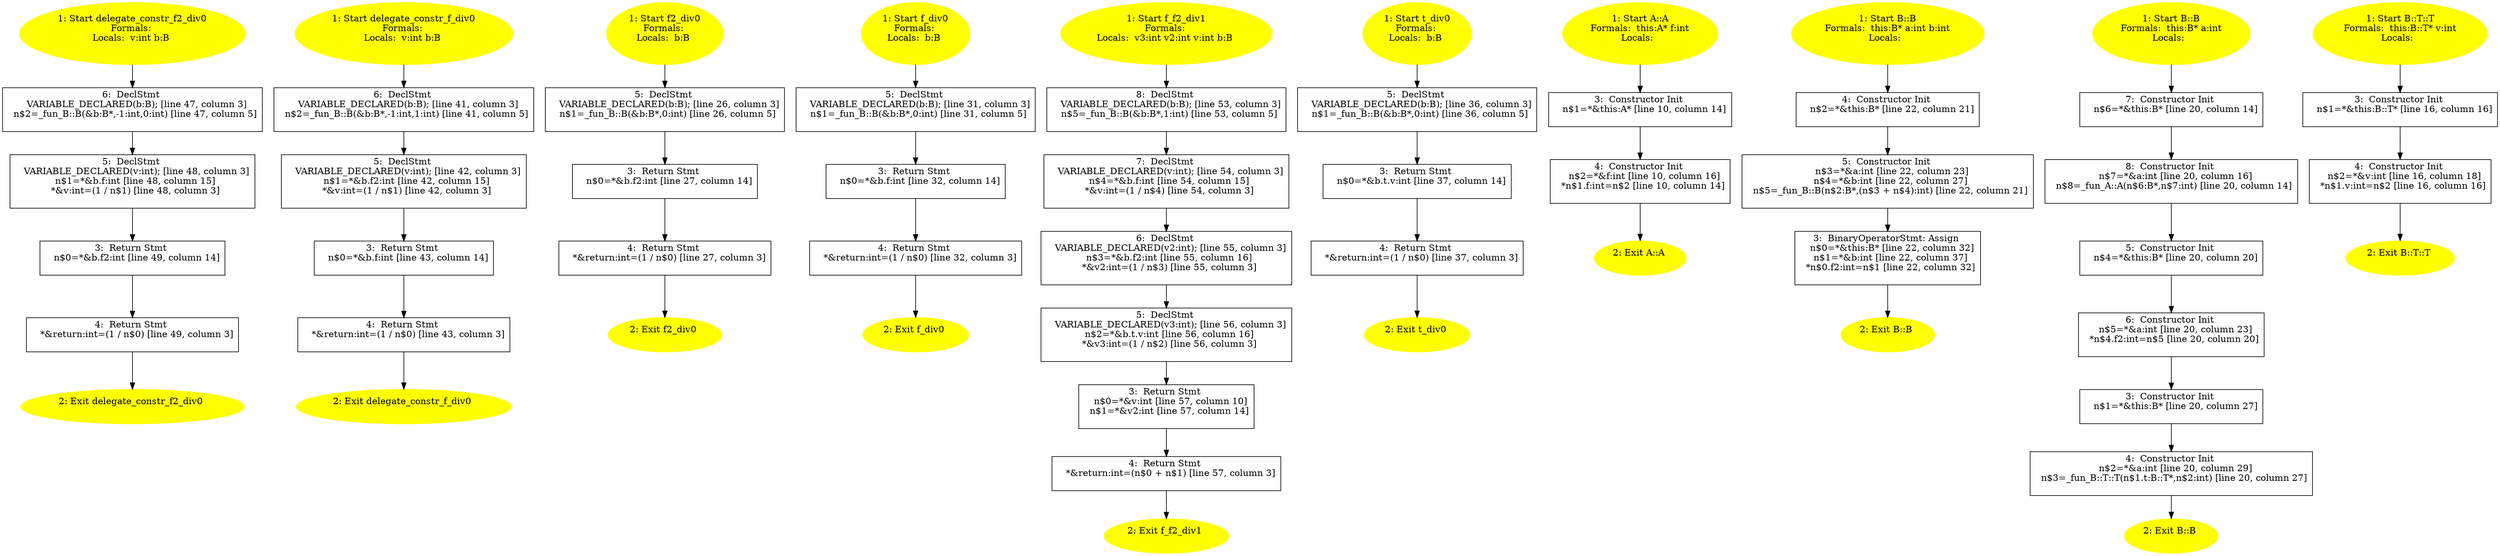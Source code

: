 /* @generated */
digraph cfg {
"delegate_constr_f2_div0#13553474688240246893.0ce7e6b119d9277f847a079378cf30a1_1" [label="1: Start delegate_constr_f2_div0\nFormals: \nLocals:  v:int b:B \n  " color=yellow style=filled]
	

	 "delegate_constr_f2_div0#13553474688240246893.0ce7e6b119d9277f847a079378cf30a1_1" -> "delegate_constr_f2_div0#13553474688240246893.0ce7e6b119d9277f847a079378cf30a1_6" ;
"delegate_constr_f2_div0#13553474688240246893.0ce7e6b119d9277f847a079378cf30a1_2" [label="2: Exit delegate_constr_f2_div0 \n  " color=yellow style=filled]
	

"delegate_constr_f2_div0#13553474688240246893.0ce7e6b119d9277f847a079378cf30a1_3" [label="3:  Return Stmt \n   n$0=*&b.f2:int [line 49, column 14]\n " shape="box"]
	

	 "delegate_constr_f2_div0#13553474688240246893.0ce7e6b119d9277f847a079378cf30a1_3" -> "delegate_constr_f2_div0#13553474688240246893.0ce7e6b119d9277f847a079378cf30a1_4" ;
"delegate_constr_f2_div0#13553474688240246893.0ce7e6b119d9277f847a079378cf30a1_4" [label="4:  Return Stmt \n   *&return:int=(1 / n$0) [line 49, column 3]\n " shape="box"]
	

	 "delegate_constr_f2_div0#13553474688240246893.0ce7e6b119d9277f847a079378cf30a1_4" -> "delegate_constr_f2_div0#13553474688240246893.0ce7e6b119d9277f847a079378cf30a1_2" ;
"delegate_constr_f2_div0#13553474688240246893.0ce7e6b119d9277f847a079378cf30a1_5" [label="5:  DeclStmt \n   VARIABLE_DECLARED(v:int); [line 48, column 3]\n  n$1=*&b.f:int [line 48, column 15]\n  *&v:int=(1 / n$1) [line 48, column 3]\n " shape="box"]
	

	 "delegate_constr_f2_div0#13553474688240246893.0ce7e6b119d9277f847a079378cf30a1_5" -> "delegate_constr_f2_div0#13553474688240246893.0ce7e6b119d9277f847a079378cf30a1_3" ;
"delegate_constr_f2_div0#13553474688240246893.0ce7e6b119d9277f847a079378cf30a1_6" [label="6:  DeclStmt \n   VARIABLE_DECLARED(b:B); [line 47, column 3]\n  n$2=_fun_B::B(&b:B*,-1:int,0:int) [line 47, column 5]\n " shape="box"]
	

	 "delegate_constr_f2_div0#13553474688240246893.0ce7e6b119d9277f847a079378cf30a1_6" -> "delegate_constr_f2_div0#13553474688240246893.0ce7e6b119d9277f847a079378cf30a1_5" ;
"delegate_constr_f_div0#5612932889167727636.f7eff0d7a58a3e6a6faddf562531b7f4_1" [label="1: Start delegate_constr_f_div0\nFormals: \nLocals:  v:int b:B \n  " color=yellow style=filled]
	

	 "delegate_constr_f_div0#5612932889167727636.f7eff0d7a58a3e6a6faddf562531b7f4_1" -> "delegate_constr_f_div0#5612932889167727636.f7eff0d7a58a3e6a6faddf562531b7f4_6" ;
"delegate_constr_f_div0#5612932889167727636.f7eff0d7a58a3e6a6faddf562531b7f4_2" [label="2: Exit delegate_constr_f_div0 \n  " color=yellow style=filled]
	

"delegate_constr_f_div0#5612932889167727636.f7eff0d7a58a3e6a6faddf562531b7f4_3" [label="3:  Return Stmt \n   n$0=*&b.f:int [line 43, column 14]\n " shape="box"]
	

	 "delegate_constr_f_div0#5612932889167727636.f7eff0d7a58a3e6a6faddf562531b7f4_3" -> "delegate_constr_f_div0#5612932889167727636.f7eff0d7a58a3e6a6faddf562531b7f4_4" ;
"delegate_constr_f_div0#5612932889167727636.f7eff0d7a58a3e6a6faddf562531b7f4_4" [label="4:  Return Stmt \n   *&return:int=(1 / n$0) [line 43, column 3]\n " shape="box"]
	

	 "delegate_constr_f_div0#5612932889167727636.f7eff0d7a58a3e6a6faddf562531b7f4_4" -> "delegate_constr_f_div0#5612932889167727636.f7eff0d7a58a3e6a6faddf562531b7f4_2" ;
"delegate_constr_f_div0#5612932889167727636.f7eff0d7a58a3e6a6faddf562531b7f4_5" [label="5:  DeclStmt \n   VARIABLE_DECLARED(v:int); [line 42, column 3]\n  n$1=*&b.f2:int [line 42, column 15]\n  *&v:int=(1 / n$1) [line 42, column 3]\n " shape="box"]
	

	 "delegate_constr_f_div0#5612932889167727636.f7eff0d7a58a3e6a6faddf562531b7f4_5" -> "delegate_constr_f_div0#5612932889167727636.f7eff0d7a58a3e6a6faddf562531b7f4_3" ;
"delegate_constr_f_div0#5612932889167727636.f7eff0d7a58a3e6a6faddf562531b7f4_6" [label="6:  DeclStmt \n   VARIABLE_DECLARED(b:B); [line 41, column 3]\n  n$2=_fun_B::B(&b:B*,-1:int,1:int) [line 41, column 5]\n " shape="box"]
	

	 "delegate_constr_f_div0#5612932889167727636.f7eff0d7a58a3e6a6faddf562531b7f4_6" -> "delegate_constr_f_div0#5612932889167727636.f7eff0d7a58a3e6a6faddf562531b7f4_5" ;
"f2_div0#7534053771484990951.dd0b0233a011b5600e68aef2c840bcef_1" [label="1: Start f2_div0\nFormals: \nLocals:  b:B \n  " color=yellow style=filled]
	

	 "f2_div0#7534053771484990951.dd0b0233a011b5600e68aef2c840bcef_1" -> "f2_div0#7534053771484990951.dd0b0233a011b5600e68aef2c840bcef_5" ;
"f2_div0#7534053771484990951.dd0b0233a011b5600e68aef2c840bcef_2" [label="2: Exit f2_div0 \n  " color=yellow style=filled]
	

"f2_div0#7534053771484990951.dd0b0233a011b5600e68aef2c840bcef_3" [label="3:  Return Stmt \n   n$0=*&b.f2:int [line 27, column 14]\n " shape="box"]
	

	 "f2_div0#7534053771484990951.dd0b0233a011b5600e68aef2c840bcef_3" -> "f2_div0#7534053771484990951.dd0b0233a011b5600e68aef2c840bcef_4" ;
"f2_div0#7534053771484990951.dd0b0233a011b5600e68aef2c840bcef_4" [label="4:  Return Stmt \n   *&return:int=(1 / n$0) [line 27, column 3]\n " shape="box"]
	

	 "f2_div0#7534053771484990951.dd0b0233a011b5600e68aef2c840bcef_4" -> "f2_div0#7534053771484990951.dd0b0233a011b5600e68aef2c840bcef_2" ;
"f2_div0#7534053771484990951.dd0b0233a011b5600e68aef2c840bcef_5" [label="5:  DeclStmt \n   VARIABLE_DECLARED(b:B); [line 26, column 3]\n  n$1=_fun_B::B(&b:B*,0:int) [line 26, column 5]\n " shape="box"]
	

	 "f2_div0#7534053771484990951.dd0b0233a011b5600e68aef2c840bcef_5" -> "f2_div0#7534053771484990951.dd0b0233a011b5600e68aef2c840bcef_3" ;
"f_div0#425664895438337450.ac4424ba5cea731e26a9fe2fb1b0b687_1" [label="1: Start f_div0\nFormals: \nLocals:  b:B \n  " color=yellow style=filled]
	

	 "f_div0#425664895438337450.ac4424ba5cea731e26a9fe2fb1b0b687_1" -> "f_div0#425664895438337450.ac4424ba5cea731e26a9fe2fb1b0b687_5" ;
"f_div0#425664895438337450.ac4424ba5cea731e26a9fe2fb1b0b687_2" [label="2: Exit f_div0 \n  " color=yellow style=filled]
	

"f_div0#425664895438337450.ac4424ba5cea731e26a9fe2fb1b0b687_3" [label="3:  Return Stmt \n   n$0=*&b.f:int [line 32, column 14]\n " shape="box"]
	

	 "f_div0#425664895438337450.ac4424ba5cea731e26a9fe2fb1b0b687_3" -> "f_div0#425664895438337450.ac4424ba5cea731e26a9fe2fb1b0b687_4" ;
"f_div0#425664895438337450.ac4424ba5cea731e26a9fe2fb1b0b687_4" [label="4:  Return Stmt \n   *&return:int=(1 / n$0) [line 32, column 3]\n " shape="box"]
	

	 "f_div0#425664895438337450.ac4424ba5cea731e26a9fe2fb1b0b687_4" -> "f_div0#425664895438337450.ac4424ba5cea731e26a9fe2fb1b0b687_2" ;
"f_div0#425664895438337450.ac4424ba5cea731e26a9fe2fb1b0b687_5" [label="5:  DeclStmt \n   VARIABLE_DECLARED(b:B); [line 31, column 3]\n  n$1=_fun_B::B(&b:B*,0:int) [line 31, column 5]\n " shape="box"]
	

	 "f_div0#425664895438337450.ac4424ba5cea731e26a9fe2fb1b0b687_5" -> "f_div0#425664895438337450.ac4424ba5cea731e26a9fe2fb1b0b687_3" ;
"f_f2_div1#1916649103065485619.7e2fb5eeaa415affd6bdd86573d188de_1" [label="1: Start f_f2_div1\nFormals: \nLocals:  v3:int v2:int v:int b:B \n  " color=yellow style=filled]
	

	 "f_f2_div1#1916649103065485619.7e2fb5eeaa415affd6bdd86573d188de_1" -> "f_f2_div1#1916649103065485619.7e2fb5eeaa415affd6bdd86573d188de_8" ;
"f_f2_div1#1916649103065485619.7e2fb5eeaa415affd6bdd86573d188de_2" [label="2: Exit f_f2_div1 \n  " color=yellow style=filled]
	

"f_f2_div1#1916649103065485619.7e2fb5eeaa415affd6bdd86573d188de_3" [label="3:  Return Stmt \n   n$0=*&v:int [line 57, column 10]\n  n$1=*&v2:int [line 57, column 14]\n " shape="box"]
	

	 "f_f2_div1#1916649103065485619.7e2fb5eeaa415affd6bdd86573d188de_3" -> "f_f2_div1#1916649103065485619.7e2fb5eeaa415affd6bdd86573d188de_4" ;
"f_f2_div1#1916649103065485619.7e2fb5eeaa415affd6bdd86573d188de_4" [label="4:  Return Stmt \n   *&return:int=(n$0 + n$1) [line 57, column 3]\n " shape="box"]
	

	 "f_f2_div1#1916649103065485619.7e2fb5eeaa415affd6bdd86573d188de_4" -> "f_f2_div1#1916649103065485619.7e2fb5eeaa415affd6bdd86573d188de_2" ;
"f_f2_div1#1916649103065485619.7e2fb5eeaa415affd6bdd86573d188de_5" [label="5:  DeclStmt \n   VARIABLE_DECLARED(v3:int); [line 56, column 3]\n  n$2=*&b.t.v:int [line 56, column 16]\n  *&v3:int=(1 / n$2) [line 56, column 3]\n " shape="box"]
	

	 "f_f2_div1#1916649103065485619.7e2fb5eeaa415affd6bdd86573d188de_5" -> "f_f2_div1#1916649103065485619.7e2fb5eeaa415affd6bdd86573d188de_3" ;
"f_f2_div1#1916649103065485619.7e2fb5eeaa415affd6bdd86573d188de_6" [label="6:  DeclStmt \n   VARIABLE_DECLARED(v2:int); [line 55, column 3]\n  n$3=*&b.f2:int [line 55, column 16]\n  *&v2:int=(1 / n$3) [line 55, column 3]\n " shape="box"]
	

	 "f_f2_div1#1916649103065485619.7e2fb5eeaa415affd6bdd86573d188de_6" -> "f_f2_div1#1916649103065485619.7e2fb5eeaa415affd6bdd86573d188de_5" ;
"f_f2_div1#1916649103065485619.7e2fb5eeaa415affd6bdd86573d188de_7" [label="7:  DeclStmt \n   VARIABLE_DECLARED(v:int); [line 54, column 3]\n  n$4=*&b.f:int [line 54, column 15]\n  *&v:int=(1 / n$4) [line 54, column 3]\n " shape="box"]
	

	 "f_f2_div1#1916649103065485619.7e2fb5eeaa415affd6bdd86573d188de_7" -> "f_f2_div1#1916649103065485619.7e2fb5eeaa415affd6bdd86573d188de_6" ;
"f_f2_div1#1916649103065485619.7e2fb5eeaa415affd6bdd86573d188de_8" [label="8:  DeclStmt \n   VARIABLE_DECLARED(b:B); [line 53, column 3]\n  n$5=_fun_B::B(&b:B*,1:int) [line 53, column 5]\n " shape="box"]
	

	 "f_f2_div1#1916649103065485619.7e2fb5eeaa415affd6bdd86573d188de_8" -> "f_f2_div1#1916649103065485619.7e2fb5eeaa415affd6bdd86573d188de_7" ;
"t_div0#3531430030893775324.a762c245df414e083e61674c93898055_1" [label="1: Start t_div0\nFormals: \nLocals:  b:B \n  " color=yellow style=filled]
	

	 "t_div0#3531430030893775324.a762c245df414e083e61674c93898055_1" -> "t_div0#3531430030893775324.a762c245df414e083e61674c93898055_5" ;
"t_div0#3531430030893775324.a762c245df414e083e61674c93898055_2" [label="2: Exit t_div0 \n  " color=yellow style=filled]
	

"t_div0#3531430030893775324.a762c245df414e083e61674c93898055_3" [label="3:  Return Stmt \n   n$0=*&b.t.v:int [line 37, column 14]\n " shape="box"]
	

	 "t_div0#3531430030893775324.a762c245df414e083e61674c93898055_3" -> "t_div0#3531430030893775324.a762c245df414e083e61674c93898055_4" ;
"t_div0#3531430030893775324.a762c245df414e083e61674c93898055_4" [label="4:  Return Stmt \n   *&return:int=(1 / n$0) [line 37, column 3]\n " shape="box"]
	

	 "t_div0#3531430030893775324.a762c245df414e083e61674c93898055_4" -> "t_div0#3531430030893775324.a762c245df414e083e61674c93898055_2" ;
"t_div0#3531430030893775324.a762c245df414e083e61674c93898055_5" [label="5:  DeclStmt \n   VARIABLE_DECLARED(b:B); [line 36, column 3]\n  n$1=_fun_B::B(&b:B*,0:int) [line 36, column 5]\n " shape="box"]
	

	 "t_div0#3531430030893775324.a762c245df414e083e61674c93898055_5" -> "t_div0#3531430030893775324.a762c245df414e083e61674c93898055_3" ;
"A#A#{16649826940628685907}.507d1e638fd0cc290e038ea74a3900a8_1" [label="1: Start A::A\nFormals:  this:A* f:int\nLocals:  \n  " color=yellow style=filled]
	

	 "A#A#{16649826940628685907}.507d1e638fd0cc290e038ea74a3900a8_1" -> "A#A#{16649826940628685907}.507d1e638fd0cc290e038ea74a3900a8_3" ;
"A#A#{16649826940628685907}.507d1e638fd0cc290e038ea74a3900a8_2" [label="2: Exit A::A \n  " color=yellow style=filled]
	

"A#A#{16649826940628685907}.507d1e638fd0cc290e038ea74a3900a8_3" [label="3:  Constructor Init \n   n$1=*&this:A* [line 10, column 14]\n " shape="box"]
	

	 "A#A#{16649826940628685907}.507d1e638fd0cc290e038ea74a3900a8_3" -> "A#A#{16649826940628685907}.507d1e638fd0cc290e038ea74a3900a8_4" ;
"A#A#{16649826940628685907}.507d1e638fd0cc290e038ea74a3900a8_4" [label="4:  Constructor Init \n   n$2=*&f:int [line 10, column 16]\n  *n$1.f:int=n$2 [line 10, column 14]\n " shape="box"]
	

	 "A#A#{16649826940628685907}.507d1e638fd0cc290e038ea74a3900a8_4" -> "A#A#{16649826940628685907}.507d1e638fd0cc290e038ea74a3900a8_2" ;
"B#B#{15830384730391463473}.fd43b18ba9d4b8a7e4b3da4b0c6fecb9_1" [label="1: Start B::B\nFormals:  this:B* a:int b:int\nLocals:  \n  " color=yellow style=filled]
	

	 "B#B#{15830384730391463473}.fd43b18ba9d4b8a7e4b3da4b0c6fecb9_1" -> "B#B#{15830384730391463473}.fd43b18ba9d4b8a7e4b3da4b0c6fecb9_4" ;
"B#B#{15830384730391463473}.fd43b18ba9d4b8a7e4b3da4b0c6fecb9_2" [label="2: Exit B::B \n  " color=yellow style=filled]
	

"B#B#{15830384730391463473}.fd43b18ba9d4b8a7e4b3da4b0c6fecb9_3" [label="3:  BinaryOperatorStmt: Assign \n   n$0=*&this:B* [line 22, column 32]\n  n$1=*&b:int [line 22, column 37]\n  *n$0.f2:int=n$1 [line 22, column 32]\n " shape="box"]
	

	 "B#B#{15830384730391463473}.fd43b18ba9d4b8a7e4b3da4b0c6fecb9_3" -> "B#B#{15830384730391463473}.fd43b18ba9d4b8a7e4b3da4b0c6fecb9_2" ;
"B#B#{15830384730391463473}.fd43b18ba9d4b8a7e4b3da4b0c6fecb9_4" [label="4:  Constructor Init \n   n$2=*&this:B* [line 22, column 21]\n " shape="box"]
	

	 "B#B#{15830384730391463473}.fd43b18ba9d4b8a7e4b3da4b0c6fecb9_4" -> "B#B#{15830384730391463473}.fd43b18ba9d4b8a7e4b3da4b0c6fecb9_5" ;
"B#B#{15830384730391463473}.fd43b18ba9d4b8a7e4b3da4b0c6fecb9_5" [label="5:  Constructor Init \n   n$3=*&a:int [line 22, column 23]\n  n$4=*&b:int [line 22, column 27]\n  n$5=_fun_B::B(n$2:B*,(n$3 + n$4):int) [line 22, column 21]\n " shape="box"]
	

	 "B#B#{15830384730391463473}.fd43b18ba9d4b8a7e4b3da4b0c6fecb9_5" -> "B#B#{15830384730391463473}.fd43b18ba9d4b8a7e4b3da4b0c6fecb9_3" ;
"B#B#{8928092674063482594}.5d96c403e1efea4d5713d1f6d54096df_1" [label="1: Start B::B\nFormals:  this:B* a:int\nLocals:  \n  " color=yellow style=filled]
	

	 "B#B#{8928092674063482594}.5d96c403e1efea4d5713d1f6d54096df_1" -> "B#B#{8928092674063482594}.5d96c403e1efea4d5713d1f6d54096df_7" ;
"B#B#{8928092674063482594}.5d96c403e1efea4d5713d1f6d54096df_2" [label="2: Exit B::B \n  " color=yellow style=filled]
	

"B#B#{8928092674063482594}.5d96c403e1efea4d5713d1f6d54096df_3" [label="3:  Constructor Init \n   n$1=*&this:B* [line 20, column 27]\n " shape="box"]
	

	 "B#B#{8928092674063482594}.5d96c403e1efea4d5713d1f6d54096df_3" -> "B#B#{8928092674063482594}.5d96c403e1efea4d5713d1f6d54096df_4" ;
"B#B#{8928092674063482594}.5d96c403e1efea4d5713d1f6d54096df_4" [label="4:  Constructor Init \n   n$2=*&a:int [line 20, column 29]\n  n$3=_fun_B::T::T(n$1.t:B::T*,n$2:int) [line 20, column 27]\n " shape="box"]
	

	 "B#B#{8928092674063482594}.5d96c403e1efea4d5713d1f6d54096df_4" -> "B#B#{8928092674063482594}.5d96c403e1efea4d5713d1f6d54096df_2" ;
"B#B#{8928092674063482594}.5d96c403e1efea4d5713d1f6d54096df_5" [label="5:  Constructor Init \n   n$4=*&this:B* [line 20, column 20]\n " shape="box"]
	

	 "B#B#{8928092674063482594}.5d96c403e1efea4d5713d1f6d54096df_5" -> "B#B#{8928092674063482594}.5d96c403e1efea4d5713d1f6d54096df_6" ;
"B#B#{8928092674063482594}.5d96c403e1efea4d5713d1f6d54096df_6" [label="6:  Constructor Init \n   n$5=*&a:int [line 20, column 23]\n  *n$4.f2:int=n$5 [line 20, column 20]\n " shape="box"]
	

	 "B#B#{8928092674063482594}.5d96c403e1efea4d5713d1f6d54096df_6" -> "B#B#{8928092674063482594}.5d96c403e1efea4d5713d1f6d54096df_3" ;
"B#B#{8928092674063482594}.5d96c403e1efea4d5713d1f6d54096df_7" [label="7:  Constructor Init \n   n$6=*&this:B* [line 20, column 14]\n " shape="box"]
	

	 "B#B#{8928092674063482594}.5d96c403e1efea4d5713d1f6d54096df_7" -> "B#B#{8928092674063482594}.5d96c403e1efea4d5713d1f6d54096df_8" ;
"B#B#{8928092674063482594}.5d96c403e1efea4d5713d1f6d54096df_8" [label="8:  Constructor Init \n   n$7=*&a:int [line 20, column 16]\n  n$8=_fun_A::A(n$6:B*,n$7:int) [line 20, column 14]\n " shape="box"]
	

	 "B#B#{8928092674063482594}.5d96c403e1efea4d5713d1f6d54096df_8" -> "B#B#{8928092674063482594}.5d96c403e1efea4d5713d1f6d54096df_5" ;
"T#T#B#{12530982277420681367}.41e93b380ebb7b17b7ee55f46e4d8f95_1" [label="1: Start B::T::T\nFormals:  this:B::T* v:int\nLocals:  \n  " color=yellow style=filled]
	

	 "T#T#B#{12530982277420681367}.41e93b380ebb7b17b7ee55f46e4d8f95_1" -> "T#T#B#{12530982277420681367}.41e93b380ebb7b17b7ee55f46e4d8f95_3" ;
"T#T#B#{12530982277420681367}.41e93b380ebb7b17b7ee55f46e4d8f95_2" [label="2: Exit B::T::T \n  " color=yellow style=filled]
	

"T#T#B#{12530982277420681367}.41e93b380ebb7b17b7ee55f46e4d8f95_3" [label="3:  Constructor Init \n   n$1=*&this:B::T* [line 16, column 16]\n " shape="box"]
	

	 "T#T#B#{12530982277420681367}.41e93b380ebb7b17b7ee55f46e4d8f95_3" -> "T#T#B#{12530982277420681367}.41e93b380ebb7b17b7ee55f46e4d8f95_4" ;
"T#T#B#{12530982277420681367}.41e93b380ebb7b17b7ee55f46e4d8f95_4" [label="4:  Constructor Init \n   n$2=*&v:int [line 16, column 18]\n  *n$1.v:int=n$2 [line 16, column 16]\n " shape="box"]
	

	 "T#T#B#{12530982277420681367}.41e93b380ebb7b17b7ee55f46e4d8f95_4" -> "T#T#B#{12530982277420681367}.41e93b380ebb7b17b7ee55f46e4d8f95_2" ;
}
